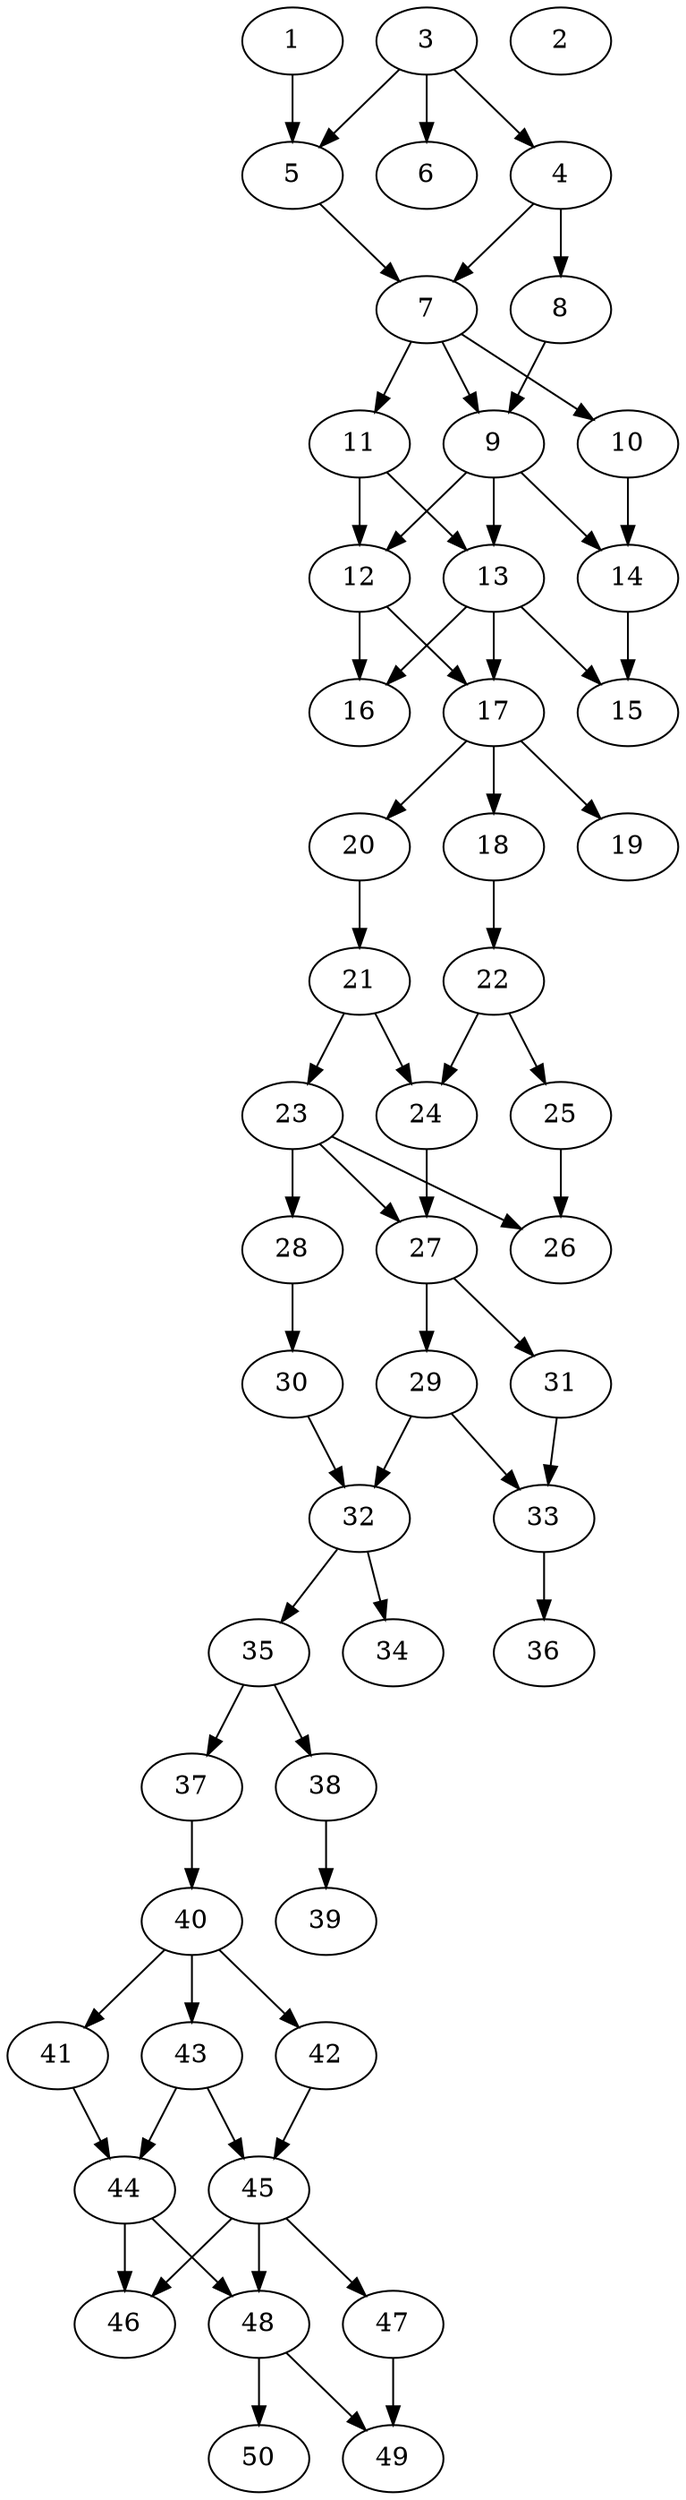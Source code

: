 // DAG automatically generated by daggen at Thu Oct  3 14:07:57 2019
// ./daggen --dot -n 50 --ccr 0.4 --fat 0.3 --regular 0.9 --density 0.6 --mindata 5242880 --maxdata 52428800 
digraph G {
  1 [size="52369920", alpha="0.07", expect_size="20947968"] 
  1 -> 5 [size ="20947968"]
  2 [size="121720320", alpha="0.16", expect_size="48688128"] 
  3 [size="68121600", alpha="0.01", expect_size="27248640"] 
  3 -> 4 [size ="27248640"]
  3 -> 5 [size ="27248640"]
  3 -> 6 [size ="27248640"]
  4 [size="87861760", alpha="0.02", expect_size="35144704"] 
  4 -> 7 [size ="35144704"]
  4 -> 8 [size ="35144704"]
  5 [size="75673600", alpha="0.06", expect_size="30269440"] 
  5 -> 7 [size ="30269440"]
  6 [size="24552960", alpha="0.04", expect_size="9821184"] 
  7 [size="115430400", alpha="0.02", expect_size="46172160"] 
  7 -> 9 [size ="46172160"]
  7 -> 10 [size ="46172160"]
  7 -> 11 [size ="46172160"]
  8 [size="66849280", alpha="0.11", expect_size="26739712"] 
  8 -> 9 [size ="26739712"]
  9 [size="23441920", alpha="0.16", expect_size="9376768"] 
  9 -> 12 [size ="9376768"]
  9 -> 13 [size ="9376768"]
  9 -> 14 [size ="9376768"]
  10 [size="105815040", alpha="0.12", expect_size="42326016"] 
  10 -> 14 [size ="42326016"]
  11 [size="59965440", alpha="0.18", expect_size="23986176"] 
  11 -> 12 [size ="23986176"]
  11 -> 13 [size ="23986176"]
  12 [size="103618560", alpha="0.11", expect_size="41447424"] 
  12 -> 16 [size ="41447424"]
  12 -> 17 [size ="41447424"]
  13 [size="77473280", alpha="0.15", expect_size="30989312"] 
  13 -> 15 [size ="30989312"]
  13 -> 16 [size ="30989312"]
  13 -> 17 [size ="30989312"]
  14 [size="81146880", alpha="0.11", expect_size="32458752"] 
  14 -> 15 [size ="32458752"]
  15 [size="92505600", alpha="0.03", expect_size="37002240"] 
  16 [size="130626560", alpha="0.14", expect_size="52250624"] 
  17 [size="37009920", alpha="0.05", expect_size="14803968"] 
  17 -> 18 [size ="14803968"]
  17 -> 19 [size ="14803968"]
  17 -> 20 [size ="14803968"]
  18 [size="51171840", alpha="0.06", expect_size="20468736"] 
  18 -> 22 [size ="20468736"]
  19 [size="117283840", alpha="0.12", expect_size="46913536"] 
  20 [size="95075840", alpha="0.07", expect_size="38030336"] 
  20 -> 21 [size ="38030336"]
  21 [size="50076160", alpha="0.09", expect_size="20030464"] 
  21 -> 23 [size ="20030464"]
  21 -> 24 [size ="20030464"]
  22 [size="38220800", alpha="0.09", expect_size="15288320"] 
  22 -> 24 [size ="15288320"]
  22 -> 25 [size ="15288320"]
  23 [size="105758720", alpha="0.19", expect_size="42303488"] 
  23 -> 26 [size ="42303488"]
  23 -> 27 [size ="42303488"]
  23 -> 28 [size ="42303488"]
  24 [size="77381120", alpha="0.01", expect_size="30952448"] 
  24 -> 27 [size ="30952448"]
  25 [size="23367680", alpha="0.14", expect_size="9347072"] 
  25 -> 26 [size ="9347072"]
  26 [size="43581440", alpha="0.08", expect_size="17432576"] 
  27 [size="124771840", alpha="0.00", expect_size="49908736"] 
  27 -> 29 [size ="49908736"]
  27 -> 31 [size ="49908736"]
  28 [size="33822720", alpha="0.02", expect_size="13529088"] 
  28 -> 30 [size ="13529088"]
  29 [size="70269440", alpha="0.05", expect_size="28107776"] 
  29 -> 32 [size ="28107776"]
  29 -> 33 [size ="28107776"]
  30 [size="23239680", alpha="0.03", expect_size="9295872"] 
  30 -> 32 [size ="9295872"]
  31 [size="65420800", alpha="0.10", expect_size="26168320"] 
  31 -> 33 [size ="26168320"]
  32 [size="118108160", alpha="0.12", expect_size="47243264"] 
  32 -> 34 [size ="47243264"]
  32 -> 35 [size ="47243264"]
  33 [size="53987840", alpha="0.05", expect_size="21595136"] 
  33 -> 36 [size ="21595136"]
  34 [size="46041600", alpha="0.09", expect_size="18416640"] 
  35 [size="51064320", alpha="0.07", expect_size="20425728"] 
  35 -> 37 [size ="20425728"]
  35 -> 38 [size ="20425728"]
  36 [size="13655040", alpha="0.05", expect_size="5462016"] 
  37 [size="63226880", alpha="0.07", expect_size="25290752"] 
  37 -> 40 [size ="25290752"]
  38 [size="66173440", alpha="0.15", expect_size="26469376"] 
  38 -> 39 [size ="26469376"]
  39 [size="76236800", alpha="0.01", expect_size="30494720"] 
  40 [size="103754240", alpha="0.01", expect_size="41501696"] 
  40 -> 41 [size ="41501696"]
  40 -> 42 [size ="41501696"]
  40 -> 43 [size ="41501696"]
  41 [size="123468800", alpha="0.07", expect_size="49387520"] 
  41 -> 44 [size ="49387520"]
  42 [size="64273920", alpha="0.17", expect_size="25709568"] 
  42 -> 45 [size ="25709568"]
  43 [size="16683520", alpha="0.04", expect_size="6673408"] 
  43 -> 44 [size ="6673408"]
  43 -> 45 [size ="6673408"]
  44 [size="45066240", alpha="0.01", expect_size="18026496"] 
  44 -> 46 [size ="18026496"]
  44 -> 48 [size ="18026496"]
  45 [size="99499520", alpha="0.19", expect_size="39799808"] 
  45 -> 46 [size ="39799808"]
  45 -> 47 [size ="39799808"]
  45 -> 48 [size ="39799808"]
  46 [size="23449600", alpha="0.03", expect_size="9379840"] 
  47 [size="52403200", alpha="0.06", expect_size="20961280"] 
  47 -> 49 [size ="20961280"]
  48 [size="92298240", alpha="0.12", expect_size="36919296"] 
  48 -> 49 [size ="36919296"]
  48 -> 50 [size ="36919296"]
  49 [size="63237120", alpha="0.08", expect_size="25294848"] 
  50 [size="69396480", alpha="0.06", expect_size="27758592"] 
}
